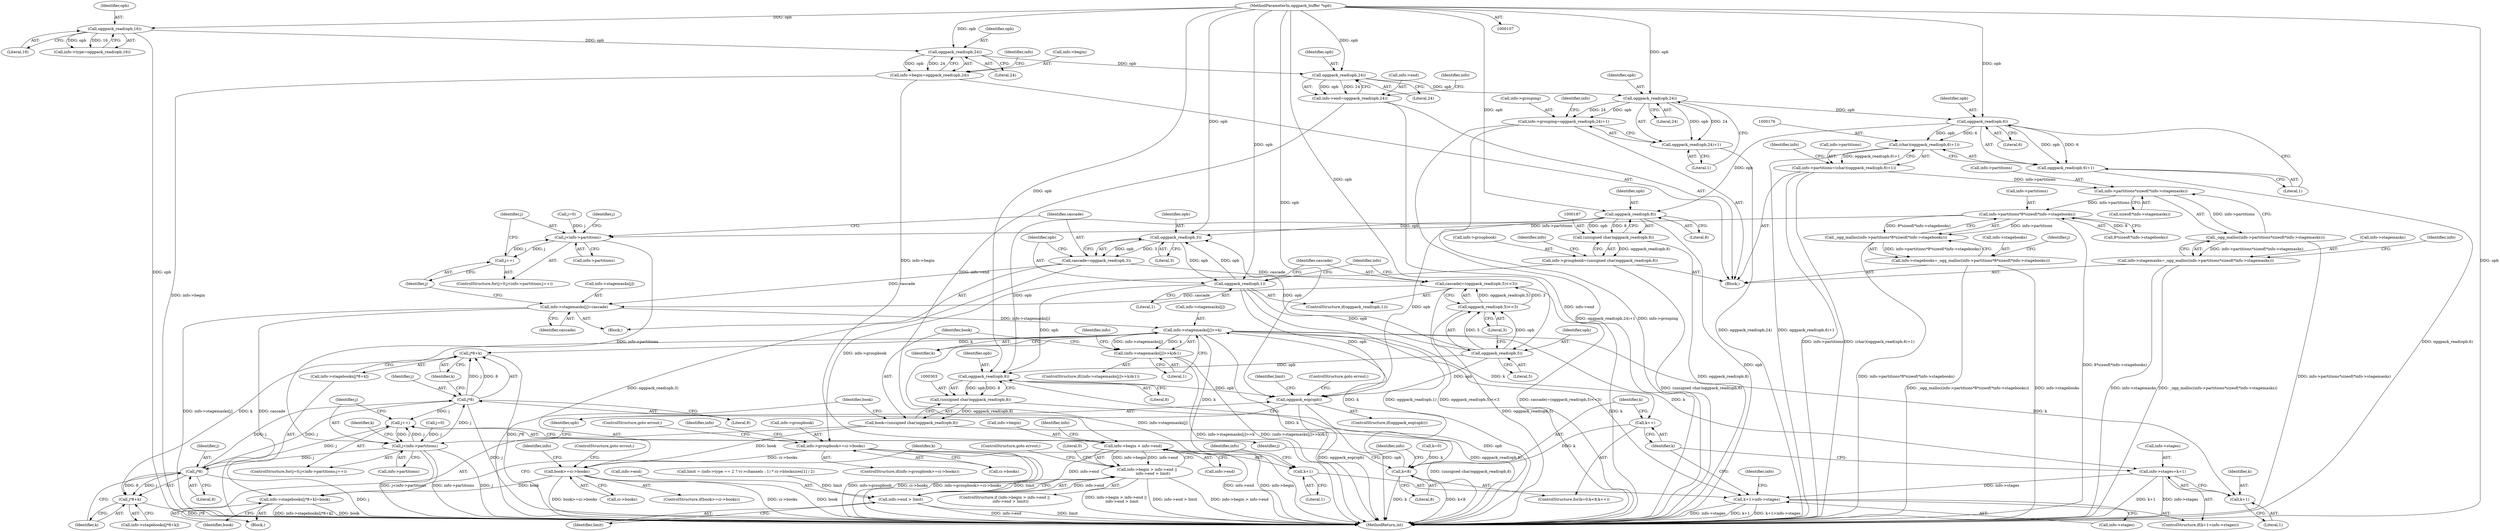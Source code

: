 digraph "0_Android_eeb4e45d5683f88488c083ecf142dc89bc3f0b47_9@API" {
"1000152" [label="(Call,oggpack_read(opb,24))"];
"1000132" [label="(Call,oggpack_read(opb,16))"];
"1000110" [label="(MethodParameterIn,oggpack_buffer *opb)"];
"1000148" [label="(Call,info->begin=oggpack_read(opb,24))"];
"1000379" [label="(Call,info->begin > info->end)"];
"1000378" [label="(Call,info->begin > info->end ||\n          info->end > limit)"];
"1000386" [label="(Call,info->end > limit)"];
"1000159" [label="(Call,oggpack_read(opb,24))"];
"1000155" [label="(Call,info->end=oggpack_read(opb,24))"];
"1000167" [label="(Call,oggpack_read(opb,24))"];
"1000162" [label="(Call,info->grouping=oggpack_read(opb,24)+1)"];
"1000166" [label="(Call,oggpack_read(opb,24)+1)"];
"1000178" [label="(Call,oggpack_read(opb,6))"];
"1000175" [label="(Call,(char)(oggpack_read(opb,6)+1))"];
"1000171" [label="(Call,info->partitions=(char)(oggpack_read(opb,6)+1))"];
"1000205" [label="(Call,info->partitions*sizeof(*info->stagemasks))"];
"1000204" [label="(Call,_ogg_malloc(info->partitions*sizeof(*info->stagemasks)))"];
"1000200" [label="(Call,info->stagemasks=_ogg_malloc(info->partitions*sizeof(*info->stagemasks)))"];
"1000219" [label="(Call,info->partitions*8*sizeof(*info->stagebooks))"];
"1000218" [label="(Call,_ogg_malloc(info->partitions*8*sizeof(*info->stagebooks)))"];
"1000214" [label="(Call,info->stagebooks=_ogg_malloc(info->partitions*8*sizeof(*info->stagebooks)))"];
"1000234" [label="(Call,j<info->partitions)"];
"1000239" [label="(Call,j++)"];
"1000270" [label="(Call,j<info->partitions)"];
"1000275" [label="(Call,j++)"];
"1000320" [label="(Call,j*8)"];
"1000319" [label="(Call,j*8+k)"];
"1000347" [label="(Call,j*8)"];
"1000346" [label="(Call,j*8+k)"];
"1000177" [label="(Call,oggpack_read(opb,6)+1)"];
"1000188" [label="(Call,oggpack_read(opb,8))"];
"1000186" [label="(Call,(unsigned char)oggpack_read(opb,8))"];
"1000182" [label="(Call,info->groupbook=(unsigned char)oggpack_read(opb,8))"];
"1000192" [label="(Call,info->groupbook>=ci->books)"];
"1000308" [label="(Call,book>=ci->books)"];
"1000314" [label="(Call,info->stagebooks[j*8+k]=book)"];
"1000245" [label="(Call,oggpack_read(opb,3))"];
"1000243" [label="(Call,cascade=oggpack_read(opb,3))"];
"1000252" [label="(Call,cascade|=(oggpack_read(opb,5)<<3))"];
"1000259" [label="(Call,info->stagemasks[j]=cascade)"];
"1000290" [label="(Call,info->stagemasks[j]>>k)"];
"1000285" [label="(Call,k++)"];
"1000282" [label="(Call,k<8)"];
"1000289" [label="(Call,(info->stagemasks[j]>>k)&1)"];
"1000326" [label="(Call,k+1>info->stages)"];
"1000327" [label="(Call,k+1)"];
"1000333" [label="(Call,info->stages=k+1)"];
"1000337" [label="(Call,k+1)"];
"1000249" [label="(Call,oggpack_read(opb,1))"];
"1000255" [label="(Call,oggpack_read(opb,5))"];
"1000254" [label="(Call,oggpack_read(opb,5)<<3)"];
"1000304" [label="(Call,oggpack_read(opb,8))"];
"1000302" [label="(Call,(unsigned char)oggpack_read(opb,8))"];
"1000300" [label="(Call,book=(unsigned char)oggpack_read(opb,8))"];
"1000353" [label="(Call,oggpack_eop(opb))"];
"1000342" [label="(Call,info->stagebooks[j*8+k])"];
"1000177" [label="(Call,oggpack_read(opb,6)+1)"];
"1000305" [label="(Identifier,opb)"];
"1000215" [label="(Call,info->stagebooks)"];
"1000333" [label="(Call,info->stages=k+1)"];
"1000111" [label="(Block,)"];
"1000230" [label="(ControlStructure,for(j=0;j<info->partitions;j++))"];
"1000321" [label="(Identifier,j)"];
"1000153" [label="(Identifier,opb)"];
"1000235" [label="(Identifier,j)"];
"1000350" [label="(Identifier,k)"];
"1000358" [label="(Identifier,limit)"];
"1000236" [label="(Call,info->partitions)"];
"1000308" [label="(Call,book>=ci->books)"];
"1000247" [label="(Literal,3)"];
"1000216" [label="(Identifier,info)"];
"1000400" [label="(MethodReturn,int)"];
"1000326" [label="(Call,k+1>info->stages)"];
"1000171" [label="(Call,info->partitions=(char)(oggpack_read(opb,6)+1))"];
"1000154" [label="(Literal,24)"];
"1000288" [label="(ControlStructure,if((info->stagemasks[j]>>k)&1))"];
"1000234" [label="(Call,j<info->partitions)"];
"1000354" [label="(Identifier,opb)"];
"1000240" [label="(Identifier,j)"];
"1000172" [label="(Call,info->partitions)"];
"1000265" [label="(Identifier,cascade)"];
"1000304" [label="(Call,oggpack_read(opb,8))"];
"1000268" [label="(Identifier,j)"];
"1000250" [label="(Identifier,opb)"];
"1000232" [label="(Identifier,j)"];
"1000285" [label="(Call,k++)"];
"1000293" [label="(Identifier,info)"];
"1000193" [label="(Call,info->groupbook)"];
"1000392" [label="(ControlStructure,goto errout;)"];
"1000255" [label="(Call,oggpack_read(opb,5))"];
"1000219" [label="(Call,info->partitions*8*sizeof(*info->stagebooks))"];
"1000180" [label="(Literal,6)"];
"1000266" [label="(ControlStructure,for(j=0;j<info->partitions;j++))"];
"1000378" [label="(Call,info->begin > info->end ||\n          info->end > limit)"];
"1000258" [label="(Literal,3)"];
"1000184" [label="(Identifier,info)"];
"1000344" [label="(Identifier,info)"];
"1000199" [label="(ControlStructure,goto errout;)"];
"1000320" [label="(Call,j*8)"];
"1000357" [label="(Call,limit = (info->type == 2 ? vi->channels : 1) * ci->blocksizes[1] / 2)"];
"1000383" [label="(Call,info->end)"];
"1000329" [label="(Literal,1)"];
"1000386" [label="(Call,info->end > limit)"];
"1000272" [label="(Call,info->partitions)"];
"1000110" [label="(MethodParameterIn,oggpack_buffer *opb)"];
"1000156" [label="(Call,info->end)"];
"1000278" [label="(ControlStructure,for(k=0;k<8;k++))"];
"1000262" [label="(Identifier,info)"];
"1000335" [label="(Identifier,info)"];
"1000183" [label="(Call,info->groupbook)"];
"1000241" [label="(Block,)"];
"1000348" [label="(Identifier,j)"];
"1000249" [label="(Call,oggpack_read(opb,1))"];
"1000271" [label="(Identifier,j)"];
"1000192" [label="(Call,info->groupbook>=ci->books)"];
"1000314" [label="(Call,info->stagebooks[j*8+k]=book)"];
"1000390" [label="(Identifier,limit)"];
"1000388" [label="(Identifier,info)"];
"1000347" [label="(Call,j*8)"];
"1000322" [label="(Literal,8)"];
"1000166" [label="(Call,oggpack_read(opb,24)+1)"];
"1000317" [label="(Identifier,info)"];
"1000310" [label="(Call,ci->books)"];
"1000315" [label="(Call,info->stagebooks[j*8+k])"];
"1000173" [label="(Identifier,info)"];
"1000324" [label="(Identifier,book)"];
"1000280" [label="(Identifier,k)"];
"1000296" [label="(Identifier,k)"];
"1000270" [label="(Call,j<info->partitions)"];
"1000338" [label="(Identifier,k)"];
"1000161" [label="(Literal,24)"];
"1000346" [label="(Call,j*8+k)"];
"1000128" [label="(Call,info->type=oggpack_read(opb,16))"];
"1000231" [label="(Call,j=0)"];
"1000182" [label="(Call,info->groupbook=(unsigned char)oggpack_read(opb,8))"];
"1000214" [label="(Call,info->stagebooks=_ogg_malloc(info->partitions*8*sizeof(*info->stagebooks)))"];
"1000309" [label="(Identifier,book)"];
"1000323" [label="(Identifier,k)"];
"1000194" [label="(Identifier,info)"];
"1000205" [label="(Call,info->partitions*sizeof(*info->stagemasks))"];
"1000206" [label="(Call,info->partitions)"];
"1000289" [label="(Call,(info->stagemasks[j]>>k)&1)"];
"1000353" [label="(Call,oggpack_eop(opb))"];
"1000284" [label="(Literal,8)"];
"1000175" [label="(Call,(char)(oggpack_read(opb,6)+1))"];
"1000196" [label="(Call,ci->books)"];
"1000152" [label="(Call,oggpack_read(opb,24))"];
"1000202" [label="(Identifier,info)"];
"1000168" [label="(Identifier,opb)"];
"1000220" [label="(Call,info->partitions)"];
"1000188" [label="(Call,oggpack_read(opb,8))"];
"1000259" [label="(Call,info->stagemasks[j]=cascade)"];
"1000159" [label="(Call,oggpack_read(opb,24))"];
"1000189" [label="(Identifier,opb)"];
"1000302" [label="(Call,(unsigned char)oggpack_read(opb,8))"];
"1000162" [label="(Call,info->grouping=oggpack_read(opb,24)+1)"];
"1000283" [label="(Identifier,k)"];
"1000297" [label="(Literal,1)"];
"1000301" [label="(Identifier,book)"];
"1000267" [label="(Call,j=0)"];
"1000245" [label="(Call,oggpack_read(opb,3))"];
"1000254" [label="(Call,oggpack_read(opb,5)<<3)"];
"1000276" [label="(Identifier,j)"];
"1000291" [label="(Call,info->stagemasks[j])"];
"1000279" [label="(Call,k=0)"];
"1000387" [label="(Call,info->end)"];
"1000190" [label="(Literal,8)"];
"1000327" [label="(Call,k+1)"];
"1000191" [label="(ControlStructure,if(info->groupbook>=ci->books))"];
"1000169" [label="(Literal,24)"];
"1000149" [label="(Call,info->begin)"];
"1000256" [label="(Identifier,opb)"];
"1000377" [label="(ControlStructure,if (info->begin > info->end ||\n          info->end > limit))"];
"1000337" [label="(Call,k+1)"];
"1000160" [label="(Identifier,opb)"];
"1000218" [label="(Call,_ogg_malloc(info->partitions*8*sizeof(*info->stagebooks)))"];
"1000325" [label="(ControlStructure,if(k+1>info->stages))"];
"1000157" [label="(Identifier,info)"];
"1000246" [label="(Identifier,opb)"];
"1000239" [label="(Call,j++)"];
"1000275" [label="(Call,j++)"];
"1000282" [label="(Call,k<8)"];
"1000181" [label="(Literal,1)"];
"1000167" [label="(Call,oggpack_read(opb,24))"];
"1000178" [label="(Call,oggpack_read(opb,6))"];
"1000243" [label="(Call,cascade=oggpack_read(opb,3))"];
"1000253" [label="(Identifier,cascade)"];
"1000155" [label="(Call,info->end=oggpack_read(opb,24))"];
"1000209" [label="(Call,sizeof(*info->stagemasks))"];
"1000394" [label="(Literal,0)"];
"1000133" [label="(Identifier,opb)"];
"1000290" [label="(Call,info->stagemasks[j]>>k)"];
"1000352" [label="(ControlStructure,if(oggpack_eop(opb)))"];
"1000204" [label="(Call,_ogg_malloc(info->partitions*sizeof(*info->stagemasks)))"];
"1000186" [label="(Call,(unsigned char)oggpack_read(opb,8))"];
"1000132" [label="(Call,oggpack_read(opb,16))"];
"1000349" [label="(Literal,8)"];
"1000334" [label="(Call,info->stages)"];
"1000380" [label="(Call,info->begin)"];
"1000330" [label="(Call,info->stages)"];
"1000257" [label="(Literal,5)"];
"1000148" [label="(Call,info->begin=oggpack_read(opb,24))"];
"1000163" [label="(Call,info->grouping)"];
"1000244" [label="(Identifier,cascade)"];
"1000328" [label="(Identifier,k)"];
"1000379" [label="(Call,info->begin > info->end)"];
"1000252" [label="(Call,cascade|=(oggpack_read(opb,5)<<3))"];
"1000313" [label="(ControlStructure,goto errout;)"];
"1000298" [label="(Block,)"];
"1000339" [label="(Literal,1)"];
"1000179" [label="(Identifier,opb)"];
"1000201" [label="(Call,info->stagemasks)"];
"1000260" [label="(Call,info->stagemasks[j])"];
"1000300" [label="(Call,book=(unsigned char)oggpack_read(opb,8))"];
"1000319" [label="(Call,j*8+k)"];
"1000223" [label="(Call,8*sizeof(*info->stagebooks))"];
"1000164" [label="(Identifier,info)"];
"1000170" [label="(Literal,1)"];
"1000331" [label="(Identifier,info)"];
"1000306" [label="(Literal,8)"];
"1000355" [label="(ControlStructure,goto errout;)"];
"1000307" [label="(ControlStructure,if(book>=ci->books))"];
"1000200" [label="(Call,info->stagemasks=_ogg_malloc(info->partitions*sizeof(*info->stagemasks)))"];
"1000251" [label="(Literal,1)"];
"1000286" [label="(Identifier,k)"];
"1000248" [label="(ControlStructure,if(oggpack_read(opb,1)))"];
"1000134" [label="(Literal,16)"];
"1000152" -> "1000148"  [label="AST: "];
"1000152" -> "1000154"  [label="CFG: "];
"1000153" -> "1000152"  [label="AST: "];
"1000154" -> "1000152"  [label="AST: "];
"1000148" -> "1000152"  [label="CFG: "];
"1000152" -> "1000148"  [label="DDG: opb"];
"1000152" -> "1000148"  [label="DDG: 24"];
"1000132" -> "1000152"  [label="DDG: opb"];
"1000110" -> "1000152"  [label="DDG: opb"];
"1000152" -> "1000159"  [label="DDG: opb"];
"1000132" -> "1000128"  [label="AST: "];
"1000132" -> "1000134"  [label="CFG: "];
"1000133" -> "1000132"  [label="AST: "];
"1000134" -> "1000132"  [label="AST: "];
"1000128" -> "1000132"  [label="CFG: "];
"1000132" -> "1000400"  [label="DDG: opb"];
"1000132" -> "1000128"  [label="DDG: opb"];
"1000132" -> "1000128"  [label="DDG: 16"];
"1000110" -> "1000132"  [label="DDG: opb"];
"1000110" -> "1000107"  [label="AST: "];
"1000110" -> "1000400"  [label="DDG: opb"];
"1000110" -> "1000159"  [label="DDG: opb"];
"1000110" -> "1000167"  [label="DDG: opb"];
"1000110" -> "1000178"  [label="DDG: opb"];
"1000110" -> "1000188"  [label="DDG: opb"];
"1000110" -> "1000245"  [label="DDG: opb"];
"1000110" -> "1000249"  [label="DDG: opb"];
"1000110" -> "1000255"  [label="DDG: opb"];
"1000110" -> "1000304"  [label="DDG: opb"];
"1000110" -> "1000353"  [label="DDG: opb"];
"1000148" -> "1000111"  [label="AST: "];
"1000149" -> "1000148"  [label="AST: "];
"1000157" -> "1000148"  [label="CFG: "];
"1000148" -> "1000400"  [label="DDG: info->begin"];
"1000148" -> "1000379"  [label="DDG: info->begin"];
"1000379" -> "1000378"  [label="AST: "];
"1000379" -> "1000383"  [label="CFG: "];
"1000380" -> "1000379"  [label="AST: "];
"1000383" -> "1000379"  [label="AST: "];
"1000388" -> "1000379"  [label="CFG: "];
"1000378" -> "1000379"  [label="CFG: "];
"1000379" -> "1000400"  [label="DDG: info->end"];
"1000379" -> "1000400"  [label="DDG: info->begin"];
"1000379" -> "1000378"  [label="DDG: info->begin"];
"1000379" -> "1000378"  [label="DDG: info->end"];
"1000155" -> "1000379"  [label="DDG: info->end"];
"1000379" -> "1000386"  [label="DDG: info->end"];
"1000378" -> "1000377"  [label="AST: "];
"1000378" -> "1000386"  [label="CFG: "];
"1000386" -> "1000378"  [label="AST: "];
"1000392" -> "1000378"  [label="CFG: "];
"1000394" -> "1000378"  [label="CFG: "];
"1000378" -> "1000400"  [label="DDG: info->begin > info->end"];
"1000378" -> "1000400"  [label="DDG: info->begin > info->end ||\n          info->end > limit"];
"1000378" -> "1000400"  [label="DDG: info->end > limit"];
"1000386" -> "1000378"  [label="DDG: info->end"];
"1000386" -> "1000378"  [label="DDG: limit"];
"1000386" -> "1000390"  [label="CFG: "];
"1000387" -> "1000386"  [label="AST: "];
"1000390" -> "1000386"  [label="AST: "];
"1000386" -> "1000400"  [label="DDG: info->end"];
"1000386" -> "1000400"  [label="DDG: limit"];
"1000357" -> "1000386"  [label="DDG: limit"];
"1000159" -> "1000155"  [label="AST: "];
"1000159" -> "1000161"  [label="CFG: "];
"1000160" -> "1000159"  [label="AST: "];
"1000161" -> "1000159"  [label="AST: "];
"1000155" -> "1000159"  [label="CFG: "];
"1000159" -> "1000155"  [label="DDG: opb"];
"1000159" -> "1000155"  [label="DDG: 24"];
"1000159" -> "1000167"  [label="DDG: opb"];
"1000155" -> "1000111"  [label="AST: "];
"1000156" -> "1000155"  [label="AST: "];
"1000164" -> "1000155"  [label="CFG: "];
"1000155" -> "1000400"  [label="DDG: info->end"];
"1000167" -> "1000166"  [label="AST: "];
"1000167" -> "1000169"  [label="CFG: "];
"1000168" -> "1000167"  [label="AST: "];
"1000169" -> "1000167"  [label="AST: "];
"1000170" -> "1000167"  [label="CFG: "];
"1000167" -> "1000162"  [label="DDG: opb"];
"1000167" -> "1000162"  [label="DDG: 24"];
"1000167" -> "1000166"  [label="DDG: opb"];
"1000167" -> "1000166"  [label="DDG: 24"];
"1000167" -> "1000178"  [label="DDG: opb"];
"1000162" -> "1000111"  [label="AST: "];
"1000162" -> "1000166"  [label="CFG: "];
"1000163" -> "1000162"  [label="AST: "];
"1000166" -> "1000162"  [label="AST: "];
"1000173" -> "1000162"  [label="CFG: "];
"1000162" -> "1000400"  [label="DDG: oggpack_read(opb,24)+1"];
"1000162" -> "1000400"  [label="DDG: info->grouping"];
"1000166" -> "1000170"  [label="CFG: "];
"1000170" -> "1000166"  [label="AST: "];
"1000166" -> "1000400"  [label="DDG: oggpack_read(opb,24)"];
"1000178" -> "1000177"  [label="AST: "];
"1000178" -> "1000180"  [label="CFG: "];
"1000179" -> "1000178"  [label="AST: "];
"1000180" -> "1000178"  [label="AST: "];
"1000181" -> "1000178"  [label="CFG: "];
"1000178" -> "1000175"  [label="DDG: opb"];
"1000178" -> "1000175"  [label="DDG: 6"];
"1000178" -> "1000177"  [label="DDG: opb"];
"1000178" -> "1000177"  [label="DDG: 6"];
"1000178" -> "1000188"  [label="DDG: opb"];
"1000175" -> "1000171"  [label="AST: "];
"1000175" -> "1000177"  [label="CFG: "];
"1000176" -> "1000175"  [label="AST: "];
"1000177" -> "1000175"  [label="AST: "];
"1000171" -> "1000175"  [label="CFG: "];
"1000175" -> "1000400"  [label="DDG: oggpack_read(opb,6)+1"];
"1000175" -> "1000171"  [label="DDG: oggpack_read(opb,6)+1"];
"1000171" -> "1000111"  [label="AST: "];
"1000172" -> "1000171"  [label="AST: "];
"1000184" -> "1000171"  [label="CFG: "];
"1000171" -> "1000400"  [label="DDG: info->partitions"];
"1000171" -> "1000400"  [label="DDG: (char)(oggpack_read(opb,6)+1)"];
"1000171" -> "1000205"  [label="DDG: info->partitions"];
"1000205" -> "1000204"  [label="AST: "];
"1000205" -> "1000209"  [label="CFG: "];
"1000206" -> "1000205"  [label="AST: "];
"1000209" -> "1000205"  [label="AST: "];
"1000204" -> "1000205"  [label="CFG: "];
"1000205" -> "1000204"  [label="DDG: info->partitions"];
"1000205" -> "1000219"  [label="DDG: info->partitions"];
"1000204" -> "1000200"  [label="AST: "];
"1000200" -> "1000204"  [label="CFG: "];
"1000204" -> "1000400"  [label="DDG: info->partitions*sizeof(*info->stagemasks)"];
"1000204" -> "1000200"  [label="DDG: info->partitions*sizeof(*info->stagemasks)"];
"1000200" -> "1000111"  [label="AST: "];
"1000201" -> "1000200"  [label="AST: "];
"1000216" -> "1000200"  [label="CFG: "];
"1000200" -> "1000400"  [label="DDG: info->stagemasks"];
"1000200" -> "1000400"  [label="DDG: _ogg_malloc(info->partitions*sizeof(*info->stagemasks))"];
"1000219" -> "1000218"  [label="AST: "];
"1000219" -> "1000223"  [label="CFG: "];
"1000220" -> "1000219"  [label="AST: "];
"1000223" -> "1000219"  [label="AST: "];
"1000218" -> "1000219"  [label="CFG: "];
"1000219" -> "1000400"  [label="DDG: 8*sizeof(*info->stagebooks)"];
"1000219" -> "1000218"  [label="DDG: info->partitions"];
"1000219" -> "1000218"  [label="DDG: 8*sizeof(*info->stagebooks)"];
"1000223" -> "1000219"  [label="DDG: 8"];
"1000219" -> "1000234"  [label="DDG: info->partitions"];
"1000218" -> "1000214"  [label="AST: "];
"1000214" -> "1000218"  [label="CFG: "];
"1000218" -> "1000400"  [label="DDG: info->partitions*8*sizeof(*info->stagebooks)"];
"1000218" -> "1000214"  [label="DDG: info->partitions*8*sizeof(*info->stagebooks)"];
"1000214" -> "1000111"  [label="AST: "];
"1000215" -> "1000214"  [label="AST: "];
"1000232" -> "1000214"  [label="CFG: "];
"1000214" -> "1000400"  [label="DDG: _ogg_malloc(info->partitions*8*sizeof(*info->stagebooks))"];
"1000214" -> "1000400"  [label="DDG: info->stagebooks"];
"1000234" -> "1000230"  [label="AST: "];
"1000234" -> "1000236"  [label="CFG: "];
"1000235" -> "1000234"  [label="AST: "];
"1000236" -> "1000234"  [label="AST: "];
"1000244" -> "1000234"  [label="CFG: "];
"1000268" -> "1000234"  [label="CFG: "];
"1000239" -> "1000234"  [label="DDG: j"];
"1000231" -> "1000234"  [label="DDG: j"];
"1000234" -> "1000239"  [label="DDG: j"];
"1000234" -> "1000270"  [label="DDG: info->partitions"];
"1000239" -> "1000230"  [label="AST: "];
"1000239" -> "1000240"  [label="CFG: "];
"1000240" -> "1000239"  [label="AST: "];
"1000235" -> "1000239"  [label="CFG: "];
"1000270" -> "1000266"  [label="AST: "];
"1000270" -> "1000272"  [label="CFG: "];
"1000271" -> "1000270"  [label="AST: "];
"1000272" -> "1000270"  [label="AST: "];
"1000280" -> "1000270"  [label="CFG: "];
"1000354" -> "1000270"  [label="CFG: "];
"1000270" -> "1000400"  [label="DDG: j<info->partitions"];
"1000270" -> "1000400"  [label="DDG: info->partitions"];
"1000270" -> "1000400"  [label="DDG: j"];
"1000267" -> "1000270"  [label="DDG: j"];
"1000275" -> "1000270"  [label="DDG: j"];
"1000270" -> "1000275"  [label="DDG: j"];
"1000270" -> "1000320"  [label="DDG: j"];
"1000270" -> "1000347"  [label="DDG: j"];
"1000275" -> "1000266"  [label="AST: "];
"1000275" -> "1000276"  [label="CFG: "];
"1000276" -> "1000275"  [label="AST: "];
"1000271" -> "1000275"  [label="CFG: "];
"1000347" -> "1000275"  [label="DDG: j"];
"1000320" -> "1000275"  [label="DDG: j"];
"1000320" -> "1000319"  [label="AST: "];
"1000320" -> "1000322"  [label="CFG: "];
"1000321" -> "1000320"  [label="AST: "];
"1000322" -> "1000320"  [label="AST: "];
"1000323" -> "1000320"  [label="CFG: "];
"1000320" -> "1000400"  [label="DDG: j"];
"1000320" -> "1000319"  [label="DDG: j"];
"1000320" -> "1000319"  [label="DDG: 8"];
"1000347" -> "1000320"  [label="DDG: j"];
"1000320" -> "1000347"  [label="DDG: j"];
"1000319" -> "1000315"  [label="AST: "];
"1000319" -> "1000323"  [label="CFG: "];
"1000323" -> "1000319"  [label="AST: "];
"1000315" -> "1000319"  [label="CFG: "];
"1000319" -> "1000400"  [label="DDG: j*8"];
"1000290" -> "1000319"  [label="DDG: k"];
"1000347" -> "1000346"  [label="AST: "];
"1000347" -> "1000349"  [label="CFG: "];
"1000348" -> "1000347"  [label="AST: "];
"1000349" -> "1000347"  [label="AST: "];
"1000350" -> "1000347"  [label="CFG: "];
"1000347" -> "1000400"  [label="DDG: j"];
"1000347" -> "1000346"  [label="DDG: j"];
"1000347" -> "1000346"  [label="DDG: 8"];
"1000346" -> "1000342"  [label="AST: "];
"1000346" -> "1000350"  [label="CFG: "];
"1000350" -> "1000346"  [label="AST: "];
"1000342" -> "1000346"  [label="CFG: "];
"1000346" -> "1000400"  [label="DDG: j*8"];
"1000290" -> "1000346"  [label="DDG: k"];
"1000177" -> "1000181"  [label="CFG: "];
"1000181" -> "1000177"  [label="AST: "];
"1000177" -> "1000400"  [label="DDG: oggpack_read(opb,6)"];
"1000188" -> "1000186"  [label="AST: "];
"1000188" -> "1000190"  [label="CFG: "];
"1000189" -> "1000188"  [label="AST: "];
"1000190" -> "1000188"  [label="AST: "];
"1000186" -> "1000188"  [label="CFG: "];
"1000188" -> "1000400"  [label="DDG: opb"];
"1000188" -> "1000186"  [label="DDG: opb"];
"1000188" -> "1000186"  [label="DDG: 8"];
"1000188" -> "1000245"  [label="DDG: opb"];
"1000188" -> "1000304"  [label="DDG: opb"];
"1000188" -> "1000353"  [label="DDG: opb"];
"1000186" -> "1000182"  [label="AST: "];
"1000187" -> "1000186"  [label="AST: "];
"1000182" -> "1000186"  [label="CFG: "];
"1000186" -> "1000400"  [label="DDG: oggpack_read(opb,8)"];
"1000186" -> "1000182"  [label="DDG: oggpack_read(opb,8)"];
"1000182" -> "1000111"  [label="AST: "];
"1000183" -> "1000182"  [label="AST: "];
"1000194" -> "1000182"  [label="CFG: "];
"1000182" -> "1000400"  [label="DDG: (unsigned char)oggpack_read(opb,8)"];
"1000182" -> "1000192"  [label="DDG: info->groupbook"];
"1000192" -> "1000191"  [label="AST: "];
"1000192" -> "1000196"  [label="CFG: "];
"1000193" -> "1000192"  [label="AST: "];
"1000196" -> "1000192"  [label="AST: "];
"1000199" -> "1000192"  [label="CFG: "];
"1000202" -> "1000192"  [label="CFG: "];
"1000192" -> "1000400"  [label="DDG: info->groupbook"];
"1000192" -> "1000400"  [label="DDG: ci->books"];
"1000192" -> "1000400"  [label="DDG: info->groupbook>=ci->books"];
"1000192" -> "1000308"  [label="DDG: ci->books"];
"1000308" -> "1000307"  [label="AST: "];
"1000308" -> "1000310"  [label="CFG: "];
"1000309" -> "1000308"  [label="AST: "];
"1000310" -> "1000308"  [label="AST: "];
"1000313" -> "1000308"  [label="CFG: "];
"1000317" -> "1000308"  [label="CFG: "];
"1000308" -> "1000400"  [label="DDG: ci->books"];
"1000308" -> "1000400"  [label="DDG: book"];
"1000308" -> "1000400"  [label="DDG: book>=ci->books"];
"1000300" -> "1000308"  [label="DDG: book"];
"1000308" -> "1000314"  [label="DDG: book"];
"1000314" -> "1000298"  [label="AST: "];
"1000314" -> "1000324"  [label="CFG: "];
"1000315" -> "1000314"  [label="AST: "];
"1000324" -> "1000314"  [label="AST: "];
"1000328" -> "1000314"  [label="CFG: "];
"1000314" -> "1000400"  [label="DDG: info->stagebooks[j*8+k]"];
"1000314" -> "1000400"  [label="DDG: book"];
"1000245" -> "1000243"  [label="AST: "];
"1000245" -> "1000247"  [label="CFG: "];
"1000246" -> "1000245"  [label="AST: "];
"1000247" -> "1000245"  [label="AST: "];
"1000243" -> "1000245"  [label="CFG: "];
"1000245" -> "1000243"  [label="DDG: opb"];
"1000245" -> "1000243"  [label="DDG: 3"];
"1000249" -> "1000245"  [label="DDG: opb"];
"1000255" -> "1000245"  [label="DDG: opb"];
"1000245" -> "1000249"  [label="DDG: opb"];
"1000243" -> "1000241"  [label="AST: "];
"1000244" -> "1000243"  [label="AST: "];
"1000250" -> "1000243"  [label="CFG: "];
"1000243" -> "1000400"  [label="DDG: oggpack_read(opb,3)"];
"1000243" -> "1000252"  [label="DDG: cascade"];
"1000243" -> "1000259"  [label="DDG: cascade"];
"1000252" -> "1000248"  [label="AST: "];
"1000252" -> "1000254"  [label="CFG: "];
"1000253" -> "1000252"  [label="AST: "];
"1000254" -> "1000252"  [label="AST: "];
"1000262" -> "1000252"  [label="CFG: "];
"1000252" -> "1000400"  [label="DDG: oggpack_read(opb,5)<<3"];
"1000252" -> "1000400"  [label="DDG: cascade|=(oggpack_read(opb,5)<<3)"];
"1000254" -> "1000252"  [label="DDG: oggpack_read(opb,5)"];
"1000254" -> "1000252"  [label="DDG: 3"];
"1000252" -> "1000259"  [label="DDG: cascade"];
"1000259" -> "1000241"  [label="AST: "];
"1000259" -> "1000265"  [label="CFG: "];
"1000260" -> "1000259"  [label="AST: "];
"1000265" -> "1000259"  [label="AST: "];
"1000240" -> "1000259"  [label="CFG: "];
"1000259" -> "1000400"  [label="DDG: info->stagemasks[j]"];
"1000259" -> "1000400"  [label="DDG: cascade"];
"1000259" -> "1000290"  [label="DDG: info->stagemasks[j]"];
"1000290" -> "1000289"  [label="AST: "];
"1000290" -> "1000296"  [label="CFG: "];
"1000291" -> "1000290"  [label="AST: "];
"1000296" -> "1000290"  [label="AST: "];
"1000297" -> "1000290"  [label="CFG: "];
"1000290" -> "1000400"  [label="DDG: info->stagemasks[j]"];
"1000290" -> "1000400"  [label="DDG: k"];
"1000290" -> "1000285"  [label="DDG: k"];
"1000290" -> "1000289"  [label="DDG: info->stagemasks[j]"];
"1000290" -> "1000289"  [label="DDG: k"];
"1000282" -> "1000290"  [label="DDG: k"];
"1000290" -> "1000326"  [label="DDG: k"];
"1000290" -> "1000327"  [label="DDG: k"];
"1000290" -> "1000333"  [label="DDG: k"];
"1000290" -> "1000337"  [label="DDG: k"];
"1000285" -> "1000278"  [label="AST: "];
"1000285" -> "1000286"  [label="CFG: "];
"1000286" -> "1000285"  [label="AST: "];
"1000283" -> "1000285"  [label="CFG: "];
"1000285" -> "1000282"  [label="DDG: k"];
"1000282" -> "1000278"  [label="AST: "];
"1000282" -> "1000284"  [label="CFG: "];
"1000283" -> "1000282"  [label="AST: "];
"1000284" -> "1000282"  [label="AST: "];
"1000293" -> "1000282"  [label="CFG: "];
"1000276" -> "1000282"  [label="CFG: "];
"1000282" -> "1000400"  [label="DDG: k<8"];
"1000282" -> "1000400"  [label="DDG: k"];
"1000279" -> "1000282"  [label="DDG: k"];
"1000289" -> "1000288"  [label="AST: "];
"1000289" -> "1000297"  [label="CFG: "];
"1000297" -> "1000289"  [label="AST: "];
"1000301" -> "1000289"  [label="CFG: "];
"1000344" -> "1000289"  [label="CFG: "];
"1000289" -> "1000400"  [label="DDG: info->stagemasks[j]>>k"];
"1000289" -> "1000400"  [label="DDG: (info->stagemasks[j]>>k)&1"];
"1000326" -> "1000325"  [label="AST: "];
"1000326" -> "1000330"  [label="CFG: "];
"1000327" -> "1000326"  [label="AST: "];
"1000330" -> "1000326"  [label="AST: "];
"1000335" -> "1000326"  [label="CFG: "];
"1000286" -> "1000326"  [label="CFG: "];
"1000326" -> "1000400"  [label="DDG: k+1>info->stages"];
"1000326" -> "1000400"  [label="DDG: info->stages"];
"1000326" -> "1000400"  [label="DDG: k+1"];
"1000333" -> "1000326"  [label="DDG: info->stages"];
"1000327" -> "1000329"  [label="CFG: "];
"1000328" -> "1000327"  [label="AST: "];
"1000329" -> "1000327"  [label="AST: "];
"1000331" -> "1000327"  [label="CFG: "];
"1000333" -> "1000325"  [label="AST: "];
"1000333" -> "1000337"  [label="CFG: "];
"1000334" -> "1000333"  [label="AST: "];
"1000337" -> "1000333"  [label="AST: "];
"1000286" -> "1000333"  [label="CFG: "];
"1000333" -> "1000400"  [label="DDG: info->stages"];
"1000333" -> "1000400"  [label="DDG: k+1"];
"1000337" -> "1000339"  [label="CFG: "];
"1000338" -> "1000337"  [label="AST: "];
"1000339" -> "1000337"  [label="AST: "];
"1000249" -> "1000248"  [label="AST: "];
"1000249" -> "1000251"  [label="CFG: "];
"1000250" -> "1000249"  [label="AST: "];
"1000251" -> "1000249"  [label="AST: "];
"1000253" -> "1000249"  [label="CFG: "];
"1000262" -> "1000249"  [label="CFG: "];
"1000249" -> "1000400"  [label="DDG: oggpack_read(opb,1)"];
"1000249" -> "1000255"  [label="DDG: opb"];
"1000249" -> "1000304"  [label="DDG: opb"];
"1000249" -> "1000353"  [label="DDG: opb"];
"1000255" -> "1000254"  [label="AST: "];
"1000255" -> "1000257"  [label="CFG: "];
"1000256" -> "1000255"  [label="AST: "];
"1000257" -> "1000255"  [label="AST: "];
"1000258" -> "1000255"  [label="CFG: "];
"1000255" -> "1000254"  [label="DDG: opb"];
"1000255" -> "1000254"  [label="DDG: 5"];
"1000255" -> "1000304"  [label="DDG: opb"];
"1000255" -> "1000353"  [label="DDG: opb"];
"1000254" -> "1000258"  [label="CFG: "];
"1000258" -> "1000254"  [label="AST: "];
"1000254" -> "1000400"  [label="DDG: oggpack_read(opb,5)"];
"1000304" -> "1000302"  [label="AST: "];
"1000304" -> "1000306"  [label="CFG: "];
"1000305" -> "1000304"  [label="AST: "];
"1000306" -> "1000304"  [label="AST: "];
"1000302" -> "1000304"  [label="CFG: "];
"1000304" -> "1000400"  [label="DDG: opb"];
"1000304" -> "1000302"  [label="DDG: opb"];
"1000304" -> "1000302"  [label="DDG: 8"];
"1000304" -> "1000353"  [label="DDG: opb"];
"1000302" -> "1000300"  [label="AST: "];
"1000303" -> "1000302"  [label="AST: "];
"1000300" -> "1000302"  [label="CFG: "];
"1000302" -> "1000400"  [label="DDG: oggpack_read(opb,8)"];
"1000302" -> "1000300"  [label="DDG: oggpack_read(opb,8)"];
"1000300" -> "1000298"  [label="AST: "];
"1000301" -> "1000300"  [label="AST: "];
"1000309" -> "1000300"  [label="CFG: "];
"1000300" -> "1000400"  [label="DDG: (unsigned char)oggpack_read(opb,8)"];
"1000353" -> "1000352"  [label="AST: "];
"1000353" -> "1000354"  [label="CFG: "];
"1000354" -> "1000353"  [label="AST: "];
"1000355" -> "1000353"  [label="CFG: "];
"1000358" -> "1000353"  [label="CFG: "];
"1000353" -> "1000400"  [label="DDG: oggpack_eop(opb)"];
"1000353" -> "1000400"  [label="DDG: opb"];
}

